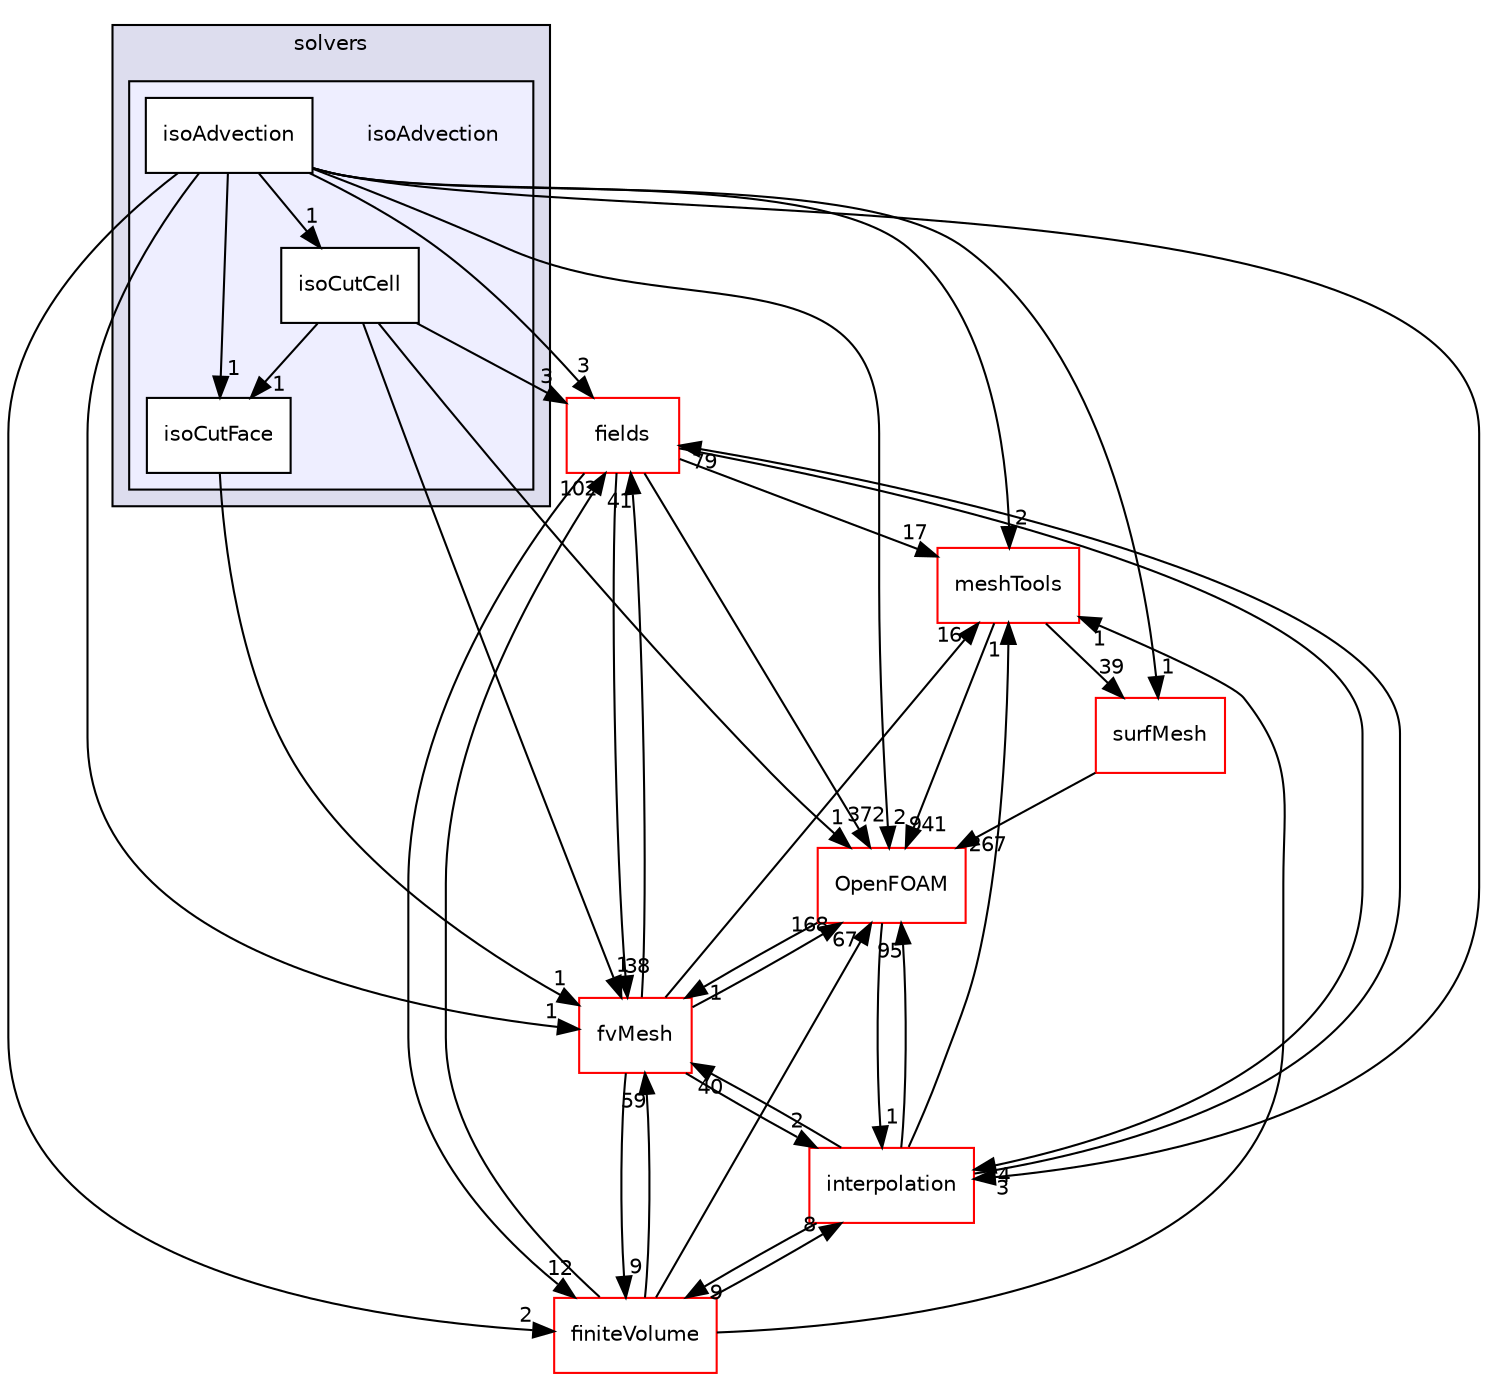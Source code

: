 digraph "src/finiteVolume/fvMatrices/solvers/isoAdvection" {
  bgcolor=transparent;
  compound=true
  node [ fontsize="10", fontname="Helvetica"];
  edge [ labelfontsize="10", labelfontname="Helvetica"];
  subgraph clusterdir_21e8caa1e273a2fd1ca8d8e5e2ca4486 {
    graph [ bgcolor="#ddddee", pencolor="black", label="solvers" fontname="Helvetica", fontsize="10", URL="dir_21e8caa1e273a2fd1ca8d8e5e2ca4486.html"]
  subgraph clusterdir_475bdeb68d0cb3f2319d6ab5a11f68a7 {
    graph [ bgcolor="#eeeeff", pencolor="black", label="" URL="dir_475bdeb68d0cb3f2319d6ab5a11f68a7.html"];
    dir_475bdeb68d0cb3f2319d6ab5a11f68a7 [shape=plaintext label="isoAdvection"];
    dir_d8e18b29997b53bc81381078cc5b54cf [shape=box label="isoAdvection" color="black" fillcolor="white" style="filled" URL="dir_d8e18b29997b53bc81381078cc5b54cf.html"];
    dir_76b0fafcea5ae18aefabae6ba15782c1 [shape=box label="isoCutCell" color="black" fillcolor="white" style="filled" URL="dir_76b0fafcea5ae18aefabae6ba15782c1.html"];
    dir_4d32f074101c417438afb87bcf5e0c63 [shape=box label="isoCutFace" color="black" fillcolor="white" style="filled" URL="dir_4d32f074101c417438afb87bcf5e0c63.html"];
  }
  }
  dir_25ab4a83a983f7bb7a38b7f63bb141b7 [shape=box label="fields" color="red" URL="dir_25ab4a83a983f7bb7a38b7f63bb141b7.html"];
  dir_0a88fe22feb23ce5f078a04a1df67721 [shape=box label="surfMesh" color="red" URL="dir_0a88fe22feb23ce5f078a04a1df67721.html"];
  dir_ae30ad0bef50cf391b24c614251bb9fd [shape=box label="meshTools" color="red" URL="dir_ae30ad0bef50cf391b24c614251bb9fd.html"];
  dir_2ea871e4defbdbd60808750cae643c63 [shape=box label="finiteVolume" color="red" URL="dir_2ea871e4defbdbd60808750cae643c63.html"];
  dir_c382fa095c9c33d8673c0dd60aaef275 [shape=box label="fvMesh" color="red" URL="dir_c382fa095c9c33d8673c0dd60aaef275.html"];
  dir_a586eb954e2e5e74ecf6fe95a2457777 [shape=box label="interpolation" color="red" URL="dir_a586eb954e2e5e74ecf6fe95a2457777.html"];
  dir_c5473ff19b20e6ec4dfe5c310b3778a8 [shape=box label="OpenFOAM" color="red" URL="dir_c5473ff19b20e6ec4dfe5c310b3778a8.html"];
  dir_4d32f074101c417438afb87bcf5e0c63->dir_c382fa095c9c33d8673c0dd60aaef275 [headlabel="1", labeldistance=1.5 headhref="dir_001104_001106.html"];
  dir_25ab4a83a983f7bb7a38b7f63bb141b7->dir_ae30ad0bef50cf391b24c614251bb9fd [headlabel="17", labeldistance=1.5 headhref="dir_000890_001949.html"];
  dir_25ab4a83a983f7bb7a38b7f63bb141b7->dir_2ea871e4defbdbd60808750cae643c63 [headlabel="12", labeldistance=1.5 headhref="dir_000890_001030.html"];
  dir_25ab4a83a983f7bb7a38b7f63bb141b7->dir_c382fa095c9c33d8673c0dd60aaef275 [headlabel="38", labeldistance=1.5 headhref="dir_000890_001106.html"];
  dir_25ab4a83a983f7bb7a38b7f63bb141b7->dir_a586eb954e2e5e74ecf6fe95a2457777 [headlabel="4", labeldistance=1.5 headhref="dir_000890_000815.html"];
  dir_25ab4a83a983f7bb7a38b7f63bb141b7->dir_c5473ff19b20e6ec4dfe5c310b3778a8 [headlabel="372", labeldistance=1.5 headhref="dir_000890_002151.html"];
  dir_d8e18b29997b53bc81381078cc5b54cf->dir_4d32f074101c417438afb87bcf5e0c63 [headlabel="1", labeldistance=1.5 headhref="dir_001102_001104.html"];
  dir_d8e18b29997b53bc81381078cc5b54cf->dir_25ab4a83a983f7bb7a38b7f63bb141b7 [headlabel="3", labeldistance=1.5 headhref="dir_001102_000890.html"];
  dir_d8e18b29997b53bc81381078cc5b54cf->dir_0a88fe22feb23ce5f078a04a1df67721 [headlabel="1", labeldistance=1.5 headhref="dir_001102_003623.html"];
  dir_d8e18b29997b53bc81381078cc5b54cf->dir_ae30ad0bef50cf391b24c614251bb9fd [headlabel="2", labeldistance=1.5 headhref="dir_001102_001949.html"];
  dir_d8e18b29997b53bc81381078cc5b54cf->dir_2ea871e4defbdbd60808750cae643c63 [headlabel="2", labeldistance=1.5 headhref="dir_001102_001030.html"];
  dir_d8e18b29997b53bc81381078cc5b54cf->dir_c382fa095c9c33d8673c0dd60aaef275 [headlabel="1", labeldistance=1.5 headhref="dir_001102_001106.html"];
  dir_d8e18b29997b53bc81381078cc5b54cf->dir_a586eb954e2e5e74ecf6fe95a2457777 [headlabel="3", labeldistance=1.5 headhref="dir_001102_000815.html"];
  dir_d8e18b29997b53bc81381078cc5b54cf->dir_76b0fafcea5ae18aefabae6ba15782c1 [headlabel="1", labeldistance=1.5 headhref="dir_001102_001103.html"];
  dir_d8e18b29997b53bc81381078cc5b54cf->dir_c5473ff19b20e6ec4dfe5c310b3778a8 [headlabel="2", labeldistance=1.5 headhref="dir_001102_002151.html"];
  dir_0a88fe22feb23ce5f078a04a1df67721->dir_c5473ff19b20e6ec4dfe5c310b3778a8 [headlabel="267", labeldistance=1.5 headhref="dir_003623_002151.html"];
  dir_ae30ad0bef50cf391b24c614251bb9fd->dir_0a88fe22feb23ce5f078a04a1df67721 [headlabel="39", labeldistance=1.5 headhref="dir_001949_003623.html"];
  dir_ae30ad0bef50cf391b24c614251bb9fd->dir_c5473ff19b20e6ec4dfe5c310b3778a8 [headlabel="941", labeldistance=1.5 headhref="dir_001949_002151.html"];
  dir_2ea871e4defbdbd60808750cae643c63->dir_25ab4a83a983f7bb7a38b7f63bb141b7 [headlabel="102", labeldistance=1.5 headhref="dir_001030_000890.html"];
  dir_2ea871e4defbdbd60808750cae643c63->dir_ae30ad0bef50cf391b24c614251bb9fd [headlabel="1", labeldistance=1.5 headhref="dir_001030_001949.html"];
  dir_2ea871e4defbdbd60808750cae643c63->dir_c382fa095c9c33d8673c0dd60aaef275 [headlabel="59", labeldistance=1.5 headhref="dir_001030_001106.html"];
  dir_2ea871e4defbdbd60808750cae643c63->dir_a586eb954e2e5e74ecf6fe95a2457777 [headlabel="8", labeldistance=1.5 headhref="dir_001030_000815.html"];
  dir_2ea871e4defbdbd60808750cae643c63->dir_c5473ff19b20e6ec4dfe5c310b3778a8 [headlabel="67", labeldistance=1.5 headhref="dir_001030_002151.html"];
  dir_c382fa095c9c33d8673c0dd60aaef275->dir_25ab4a83a983f7bb7a38b7f63bb141b7 [headlabel="41", labeldistance=1.5 headhref="dir_001106_000890.html"];
  dir_c382fa095c9c33d8673c0dd60aaef275->dir_ae30ad0bef50cf391b24c614251bb9fd [headlabel="16", labeldistance=1.5 headhref="dir_001106_001949.html"];
  dir_c382fa095c9c33d8673c0dd60aaef275->dir_2ea871e4defbdbd60808750cae643c63 [headlabel="9", labeldistance=1.5 headhref="dir_001106_001030.html"];
  dir_c382fa095c9c33d8673c0dd60aaef275->dir_a586eb954e2e5e74ecf6fe95a2457777 [headlabel="2", labeldistance=1.5 headhref="dir_001106_000815.html"];
  dir_c382fa095c9c33d8673c0dd60aaef275->dir_c5473ff19b20e6ec4dfe5c310b3778a8 [headlabel="168", labeldistance=1.5 headhref="dir_001106_002151.html"];
  dir_a586eb954e2e5e74ecf6fe95a2457777->dir_25ab4a83a983f7bb7a38b7f63bb141b7 [headlabel="79", labeldistance=1.5 headhref="dir_000815_000890.html"];
  dir_a586eb954e2e5e74ecf6fe95a2457777->dir_ae30ad0bef50cf391b24c614251bb9fd [headlabel="1", labeldistance=1.5 headhref="dir_000815_001949.html"];
  dir_a586eb954e2e5e74ecf6fe95a2457777->dir_2ea871e4defbdbd60808750cae643c63 [headlabel="9", labeldistance=1.5 headhref="dir_000815_001030.html"];
  dir_a586eb954e2e5e74ecf6fe95a2457777->dir_c382fa095c9c33d8673c0dd60aaef275 [headlabel="40", labeldistance=1.5 headhref="dir_000815_001106.html"];
  dir_a586eb954e2e5e74ecf6fe95a2457777->dir_c5473ff19b20e6ec4dfe5c310b3778a8 [headlabel="95", labeldistance=1.5 headhref="dir_000815_002151.html"];
  dir_76b0fafcea5ae18aefabae6ba15782c1->dir_4d32f074101c417438afb87bcf5e0c63 [headlabel="1", labeldistance=1.5 headhref="dir_001103_001104.html"];
  dir_76b0fafcea5ae18aefabae6ba15782c1->dir_25ab4a83a983f7bb7a38b7f63bb141b7 [headlabel="3", labeldistance=1.5 headhref="dir_001103_000890.html"];
  dir_76b0fafcea5ae18aefabae6ba15782c1->dir_c382fa095c9c33d8673c0dd60aaef275 [headlabel="1", labeldistance=1.5 headhref="dir_001103_001106.html"];
  dir_76b0fafcea5ae18aefabae6ba15782c1->dir_c5473ff19b20e6ec4dfe5c310b3778a8 [headlabel="1", labeldistance=1.5 headhref="dir_001103_002151.html"];
  dir_c5473ff19b20e6ec4dfe5c310b3778a8->dir_c382fa095c9c33d8673c0dd60aaef275 [headlabel="1", labeldistance=1.5 headhref="dir_002151_001106.html"];
  dir_c5473ff19b20e6ec4dfe5c310b3778a8->dir_a586eb954e2e5e74ecf6fe95a2457777 [headlabel="1", labeldistance=1.5 headhref="dir_002151_000815.html"];
}
